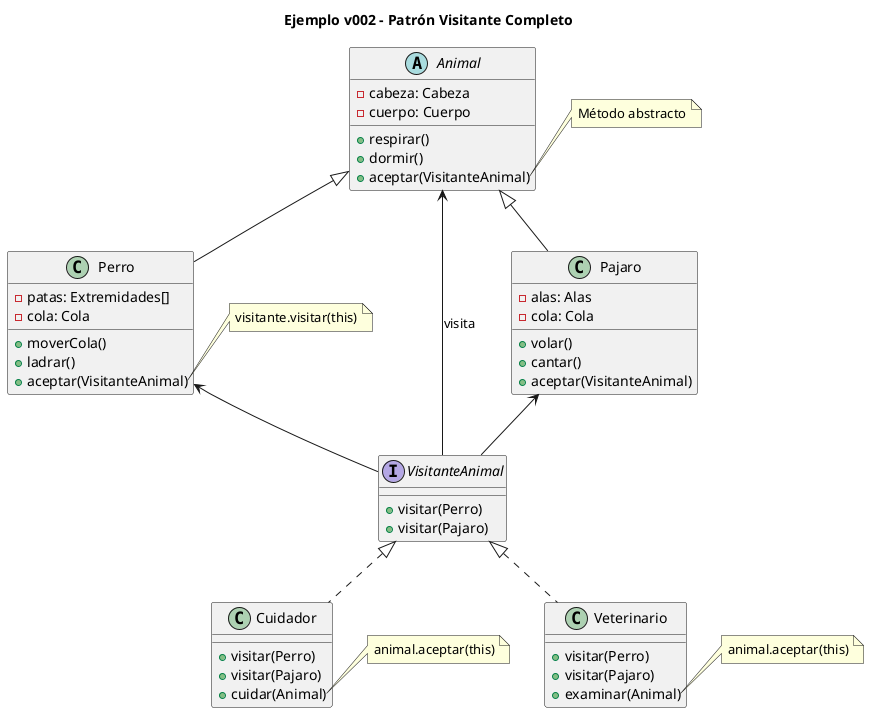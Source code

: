 @startuml
title Ejemplo v002 - Patrón Visitante Completo

interface VisitanteAnimal {
  +visitar(Perro)
  +visitar(Pajaro)
}

abstract class Animal {
  -cabeza: Cabeza
  -cuerpo: Cuerpo
  +respirar()
  +dormir()
  +aceptar(VisitanteAnimal)
}

class Perro extends Animal {
  -patas: Extremidades[]
  -cola: Cola
  +moverCola()
  +ladrar()
  +aceptar(VisitanteAnimal)
}

class Pajaro extends Animal {
  -alas: Alas
  -cola: Cola
  +volar()
  +cantar()
  +aceptar(VisitanteAnimal)
}

class Cuidador implements VisitanteAnimal {
  +visitar(Perro)
  +visitar(Pajaro)
  +cuidar(Animal)
}

class Veterinario implements VisitanteAnimal {
  +visitar(Perro)
  +visitar(Pajaro)
  +examinar(Animal)
}

Animal <-- VisitanteAnimal : visita
Perro <-- VisitanteAnimal
Pajaro <-- VisitanteAnimal

note right of Animal::aceptar
  Método abstracto
end note

note right of Perro::aceptar
  visitante.visitar(this)
end note

note right of Cuidador::cuidar
  animal.aceptar(this)
end note

note right of Veterinario::examinar
  animal.aceptar(this)
end note
@enduml